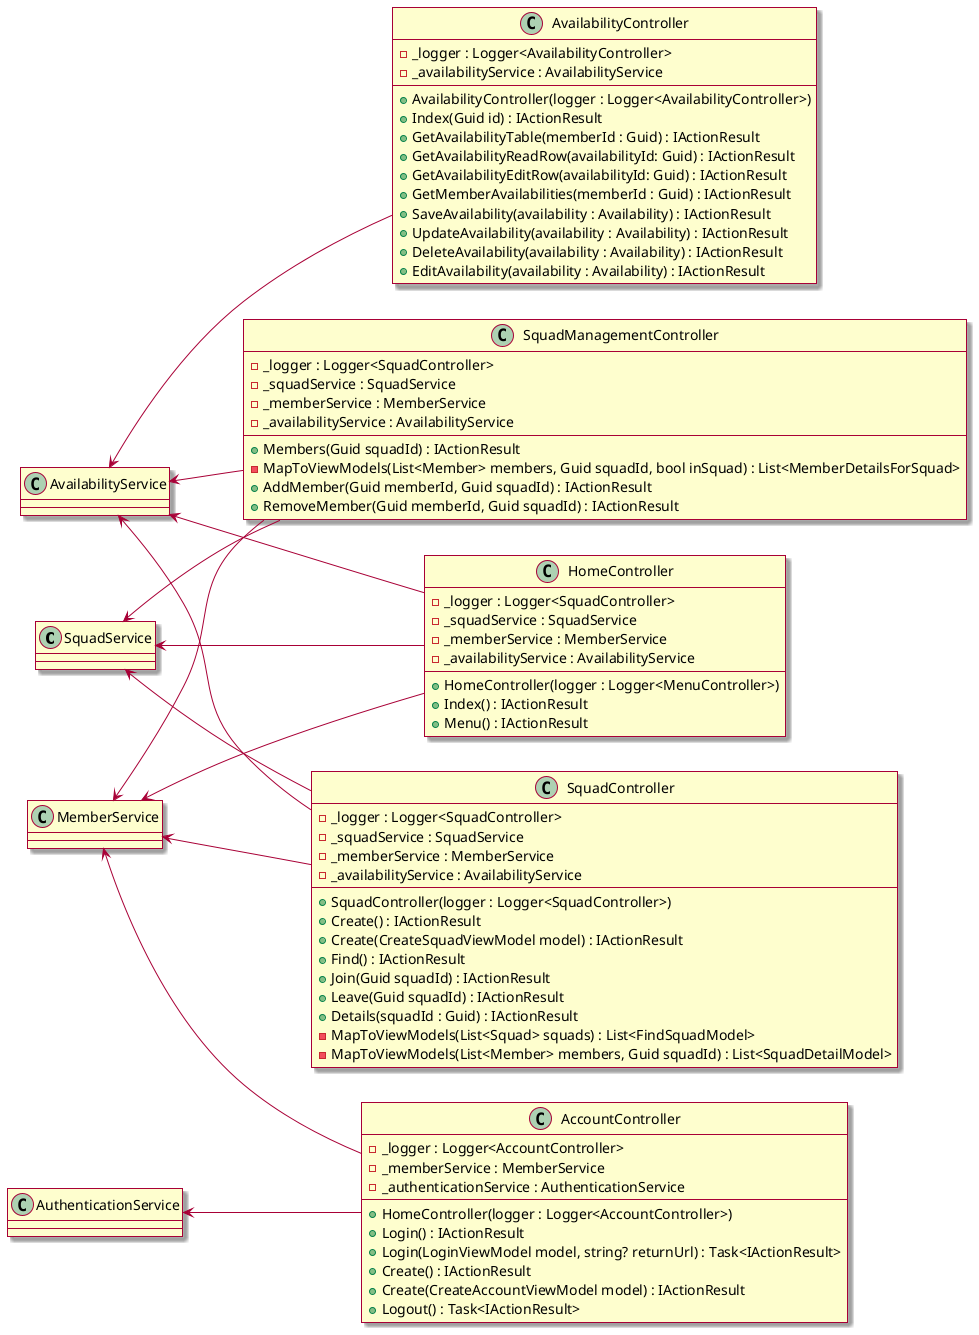 @startuml RepositoryClassDiagram

left to right direction

skin rose

class SquadService {}
class AvailabilityService {}
class MemberService {}
class AuthenticationService {}


class SquadController {
    -_logger : Logger<SquadController>
    -_squadService : SquadService
    -_memberService : MemberService
    -_availabilityService : AvailabilityService
    +SquadController(logger : Logger<SquadController>)
    +Create() : IActionResult
    +Create(CreateSquadViewModel model) : IActionResult
    +Find() : IActionResult
    +Join(Guid squadId) : IActionResult
    +Leave(Guid squadId) : IActionResult
    +Details(squadId : Guid) : IActionResult
    -MapToViewModels(List<Squad> squads) : List<FindSquadModel>
    -MapToViewModels(List<Member> members, Guid squadId) : List<SquadDetailModel>
}

class SquadManagementController {
    -_logger : Logger<SquadController>
    -_squadService : SquadService
    -_memberService : MemberService
    -_availabilityService : AvailabilityService
    +Members(Guid squadId) : IActionResult
    -MapToViewModels(List<Member> members, Guid squadId, bool inSquad) : List<MemberDetailsForSquad>
    +AddMember(Guid memberId, Guid squadId) : IActionResult
    +RemoveMember(Guid memberId, Guid squadId) : IActionResult
}

class AccountController {
    -_logger : Logger<AccountController>
    -_memberService : MemberService
    -_authenticationService : AuthenticationService
    +HomeController(logger : Logger<AccountController>)
    +Login() : IActionResult
    +Login(LoginViewModel model, string? returnUrl) : Task<IActionResult>
    +Create() : IActionResult
    +Create(CreateAccountViewModel model) : IActionResult
    +Logout() : Task<IActionResult>
}

class AvailabilityController {
    -_logger : Logger<AvailabilityController>
    -_availabilityService : AvailabilityService
    +AvailabilityController(logger : Logger<AvailabilityController>)
    +Index(Guid id) : IActionResult
    +GetAvailabilityTable(memberId : Guid) : IActionResult
    +GetAvailabilityReadRow(availabilityId: Guid) : IActionResult
    +GetAvailabilityEditRow(availabilityId: Guid) : IActionResult
    +GetMemberAvailabilities(memberId : Guid) : IActionResult
    +SaveAvailability(availability : Availability) : IActionResult
    +UpdateAvailability(availability : Availability) : IActionResult
    +DeleteAvailability(availability : Availability) : IActionResult
    +EditAvailability(availability : Availability) : IActionResult
}

class HomeController {
    -_logger : Logger<SquadController>
    -_squadService : SquadService
    -_memberService : MemberService
    -_availabilityService : AvailabilityService
    +HomeController(logger : Logger<MenuController>)
    +Index() : IActionResult
    +Menu() : IActionResult
}

SquadService <-- SquadController
MemberService <-- SquadController
AvailabilityService <-- SquadController
SquadService <-- SquadManagementController
MemberService <-- SquadManagementController
AvailabilityService <-- SquadManagementController
MemberService <-- AccountController
AuthenticationService <-- AccountController
AvailabilityService <-- AvailabilityController
SquadService <-- HomeController
MemberService <-- HomeController
AvailabilityService <-- HomeController

@enduml